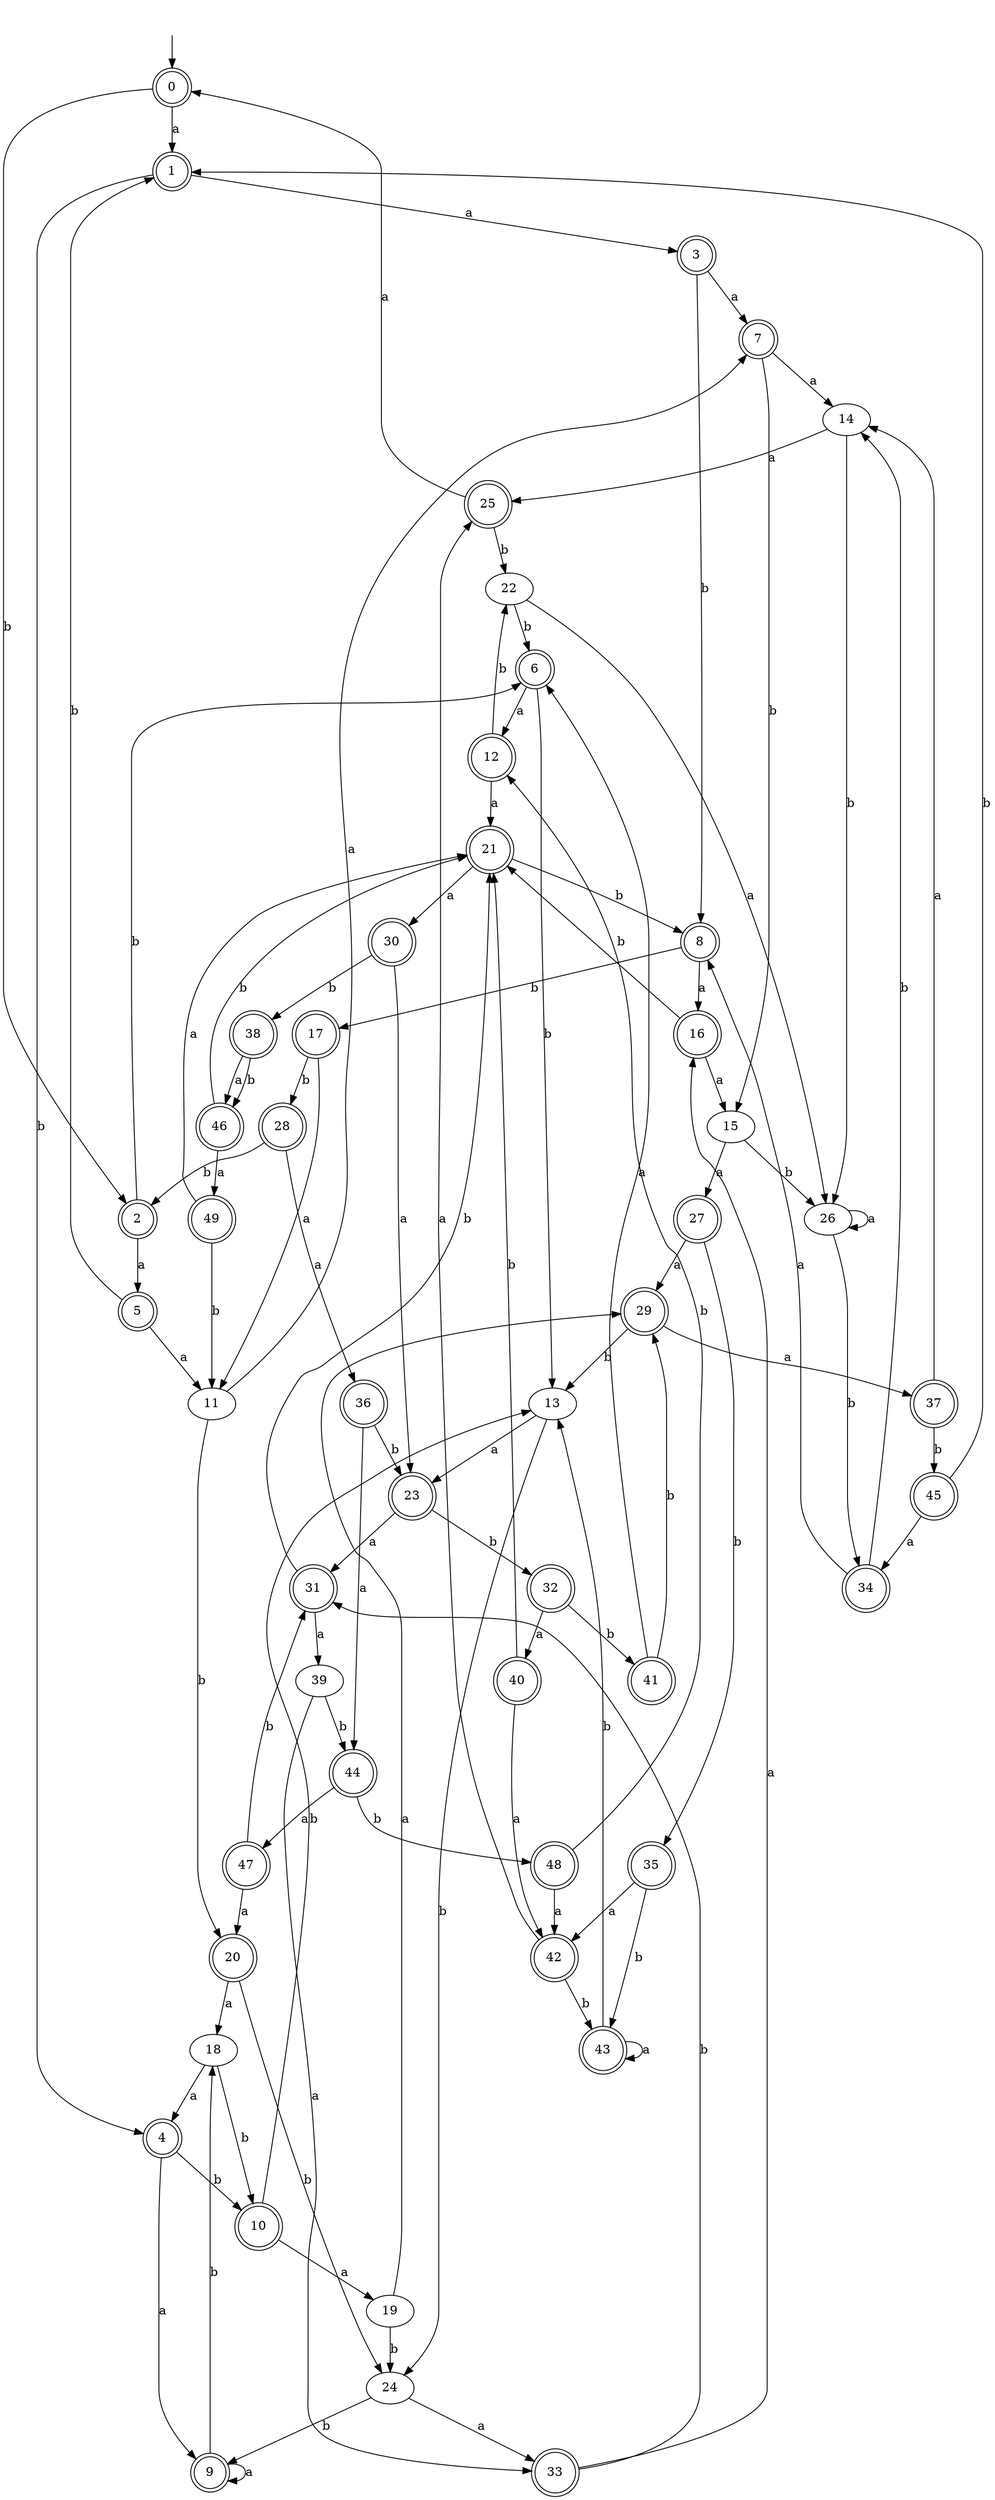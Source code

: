 digraph RandomDFA {
  __start0 [label="", shape=none];
  __start0 -> 0 [label=""];
  0 [shape=circle] [shape=doublecircle]
  0 -> 1 [label="a"]
  0 -> 2 [label="b"]
  1 [shape=doublecircle]
  1 -> 3 [label="a"]
  1 -> 4 [label="b"]
  2 [shape=doublecircle]
  2 -> 5 [label="a"]
  2 -> 6 [label="b"]
  3 [shape=doublecircle]
  3 -> 7 [label="a"]
  3 -> 8 [label="b"]
  4 [shape=doublecircle]
  4 -> 9 [label="a"]
  4 -> 10 [label="b"]
  5 [shape=doublecircle]
  5 -> 11 [label="a"]
  5 -> 1 [label="b"]
  6 [shape=doublecircle]
  6 -> 12 [label="a"]
  6 -> 13 [label="b"]
  7 [shape=doublecircle]
  7 -> 14 [label="a"]
  7 -> 15 [label="b"]
  8 [shape=doublecircle]
  8 -> 16 [label="a"]
  8 -> 17 [label="b"]
  9 [shape=doublecircle]
  9 -> 9 [label="a"]
  9 -> 18 [label="b"]
  10 [shape=doublecircle]
  10 -> 19 [label="a"]
  10 -> 13 [label="b"]
  11
  11 -> 7 [label="a"]
  11 -> 20 [label="b"]
  12 [shape=doublecircle]
  12 -> 21 [label="a"]
  12 -> 22 [label="b"]
  13
  13 -> 23 [label="a"]
  13 -> 24 [label="b"]
  14
  14 -> 25 [label="a"]
  14 -> 26 [label="b"]
  15
  15 -> 27 [label="a"]
  15 -> 26 [label="b"]
  16 [shape=doublecircle]
  16 -> 15 [label="a"]
  16 -> 21 [label="b"]
  17 [shape=doublecircle]
  17 -> 11 [label="a"]
  17 -> 28 [label="b"]
  18
  18 -> 4 [label="a"]
  18 -> 10 [label="b"]
  19
  19 -> 29 [label="a"]
  19 -> 24 [label="b"]
  20 [shape=doublecircle]
  20 -> 18 [label="a"]
  20 -> 24 [label="b"]
  21 [shape=doublecircle]
  21 -> 30 [label="a"]
  21 -> 8 [label="b"]
  22
  22 -> 26 [label="a"]
  22 -> 6 [label="b"]
  23 [shape=doublecircle]
  23 -> 31 [label="a"]
  23 -> 32 [label="b"]
  24
  24 -> 33 [label="a"]
  24 -> 9 [label="b"]
  25 [shape=doublecircle]
  25 -> 0 [label="a"]
  25 -> 22 [label="b"]
  26
  26 -> 26 [label="a"]
  26 -> 34 [label="b"]
  27 [shape=doublecircle]
  27 -> 29 [label="a"]
  27 -> 35 [label="b"]
  28 [shape=doublecircle]
  28 -> 36 [label="a"]
  28 -> 2 [label="b"]
  29 [shape=doublecircle]
  29 -> 37 [label="a"]
  29 -> 13 [label="b"]
  30 [shape=doublecircle]
  30 -> 23 [label="a"]
  30 -> 38 [label="b"]
  31 [shape=doublecircle]
  31 -> 39 [label="a"]
  31 -> 21 [label="b"]
  32 [shape=doublecircle]
  32 -> 40 [label="a"]
  32 -> 41 [label="b"]
  33 [shape=doublecircle]
  33 -> 16 [label="a"]
  33 -> 31 [label="b"]
  34 [shape=doublecircle]
  34 -> 8 [label="a"]
  34 -> 14 [label="b"]
  35 [shape=doublecircle]
  35 -> 42 [label="a"]
  35 -> 43 [label="b"]
  36 [shape=doublecircle]
  36 -> 44 [label="a"]
  36 -> 23 [label="b"]
  37 [shape=doublecircle]
  37 -> 14 [label="a"]
  37 -> 45 [label="b"]
  38 [shape=doublecircle]
  38 -> 46 [label="a"]
  38 -> 46 [label="b"]
  39
  39 -> 33 [label="a"]
  39 -> 44 [label="b"]
  40 [shape=doublecircle]
  40 -> 42 [label="a"]
  40 -> 21 [label="b"]
  41 [shape=doublecircle]
  41 -> 6 [label="a"]
  41 -> 29 [label="b"]
  42 [shape=doublecircle]
  42 -> 25 [label="a"]
  42 -> 43 [label="b"]
  43 [shape=doublecircle]
  43 -> 43 [label="a"]
  43 -> 13 [label="b"]
  44 [shape=doublecircle]
  44 -> 47 [label="a"]
  44 -> 48 [label="b"]
  45 [shape=doublecircle]
  45 -> 34 [label="a"]
  45 -> 1 [label="b"]
  46 [shape=doublecircle]
  46 -> 49 [label="a"]
  46 -> 21 [label="b"]
  47 [shape=doublecircle]
  47 -> 20 [label="a"]
  47 -> 31 [label="b"]
  48 [shape=doublecircle]
  48 -> 42 [label="a"]
  48 -> 12 [label="b"]
  49 [shape=doublecircle]
  49 -> 21 [label="a"]
  49 -> 11 [label="b"]
}
